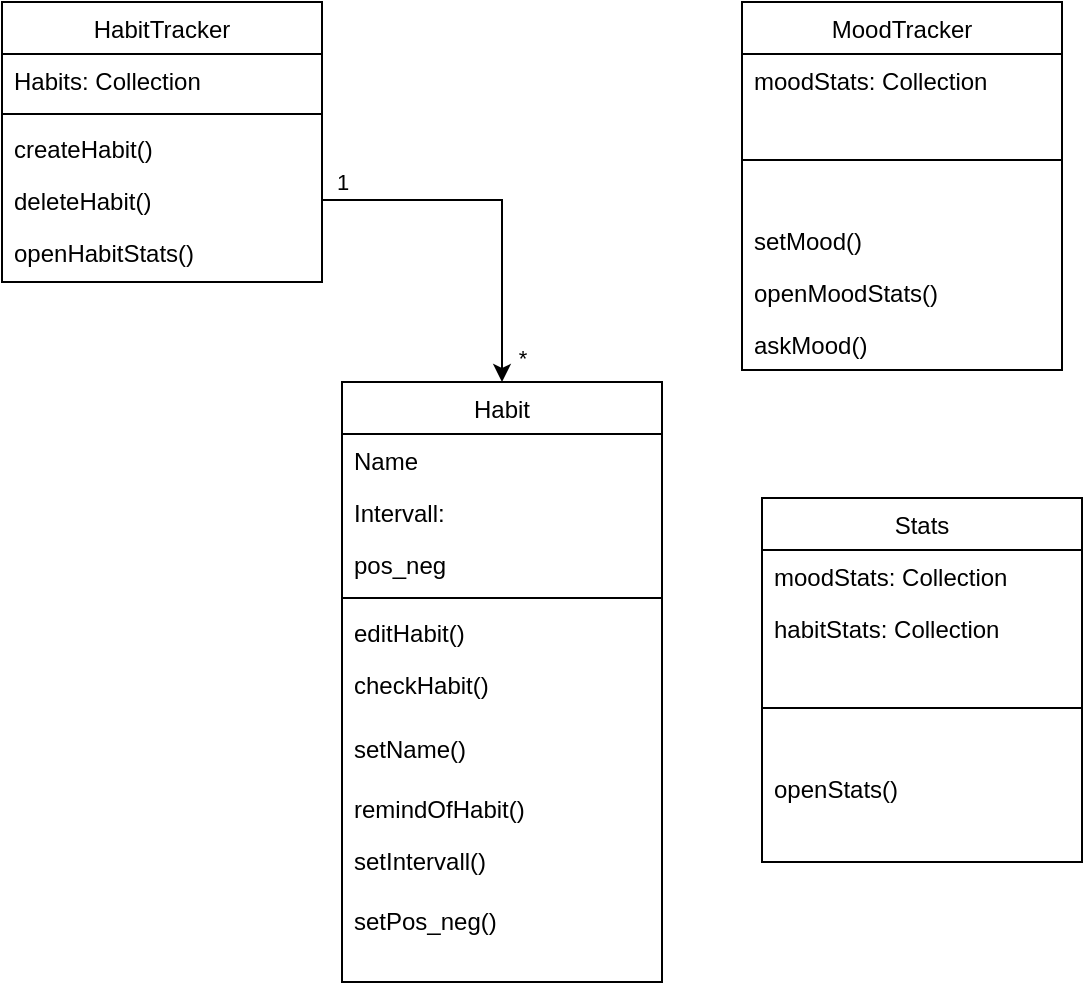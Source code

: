 <mxfile version="15.5.2" type="device"><diagram id="C5RBs43oDa-KdzZeNtuy" name="Page-1"><mxGraphModel dx="651" dy="744" grid="1" gridSize="10" guides="1" tooltips="1" connect="1" arrows="1" fold="1" page="1" pageScale="1" pageWidth="827" pageHeight="1169" math="0" shadow="0"><root><mxCell id="WIyWlLk6GJQsqaUBKTNV-0"/><mxCell id="WIyWlLk6GJQsqaUBKTNV-1" parent="WIyWlLk6GJQsqaUBKTNV-0"/><mxCell id="zkfFHV4jXpPFQw0GAbJ--0" value="Habit" style="swimlane;fontStyle=0;align=center;verticalAlign=top;childLayout=stackLayout;horizontal=1;startSize=26;horizontalStack=0;resizeParent=1;resizeLast=0;collapsible=1;marginBottom=0;rounded=0;shadow=0;strokeWidth=1;" parent="WIyWlLk6GJQsqaUBKTNV-1" vertex="1"><mxGeometry x="310" y="260" width="160" height="300" as="geometry"><mxRectangle x="230" y="140" width="160" height="26" as="alternateBounds"/></mxGeometry></mxCell><mxCell id="zkfFHV4jXpPFQw0GAbJ--1" value="Name" style="text;align=left;verticalAlign=top;spacingLeft=4;spacingRight=4;overflow=hidden;rotatable=0;points=[[0,0.5],[1,0.5]];portConstraint=eastwest;" parent="zkfFHV4jXpPFQw0GAbJ--0" vertex="1"><mxGeometry y="26" width="160" height="26" as="geometry"/></mxCell><mxCell id="zkfFHV4jXpPFQw0GAbJ--2" value="Intervall: " style="text;align=left;verticalAlign=top;spacingLeft=4;spacingRight=4;overflow=hidden;rotatable=0;points=[[0,0.5],[1,0.5]];portConstraint=eastwest;rounded=0;shadow=0;html=0;" parent="zkfFHV4jXpPFQw0GAbJ--0" vertex="1"><mxGeometry y="52" width="160" height="26" as="geometry"/></mxCell><mxCell id="zkfFHV4jXpPFQw0GAbJ--3" value="pos_neg" style="text;align=left;verticalAlign=top;spacingLeft=4;spacingRight=4;overflow=hidden;rotatable=0;points=[[0,0.5],[1,0.5]];portConstraint=eastwest;rounded=0;shadow=0;html=0;" parent="zkfFHV4jXpPFQw0GAbJ--0" vertex="1"><mxGeometry y="78" width="160" height="26" as="geometry"/></mxCell><mxCell id="zkfFHV4jXpPFQw0GAbJ--4" value="" style="line;html=1;strokeWidth=1;align=left;verticalAlign=middle;spacingTop=-1;spacingLeft=3;spacingRight=3;rotatable=0;labelPosition=right;points=[];portConstraint=eastwest;" parent="zkfFHV4jXpPFQw0GAbJ--0" vertex="1"><mxGeometry y="104" width="160" height="8" as="geometry"/></mxCell><mxCell id="zkfFHV4jXpPFQw0GAbJ--5" value="editHabit()" style="text;align=left;verticalAlign=top;spacingLeft=4;spacingRight=4;overflow=hidden;rotatable=0;points=[[0,0.5],[1,0.5]];portConstraint=eastwest;" parent="zkfFHV4jXpPFQw0GAbJ--0" vertex="1"><mxGeometry y="112" width="160" height="26" as="geometry"/></mxCell><mxCell id="lSLAHA1t7lKVyarh-dw1-29" value="checkHabit()" style="text;align=left;verticalAlign=top;spacingLeft=4;spacingRight=4;overflow=hidden;rotatable=0;points=[[0,0.5],[1,0.5]];portConstraint=eastwest;" vertex="1" parent="zkfFHV4jXpPFQw0GAbJ--0"><mxGeometry y="138" width="160" height="32" as="geometry"/></mxCell><mxCell id="lSLAHA1t7lKVyarh-dw1-10" value="setName()" style="text;align=left;verticalAlign=top;spacingLeft=4;spacingRight=4;overflow=hidden;rotatable=0;points=[[0,0.5],[1,0.5]];portConstraint=eastwest;" vertex="1" parent="zkfFHV4jXpPFQw0GAbJ--0"><mxGeometry y="170" width="160" height="30" as="geometry"/></mxCell><mxCell id="lSLAHA1t7lKVyarh-dw1-28" value="remindOfHabit()" style="text;align=left;verticalAlign=top;spacingLeft=4;spacingRight=4;overflow=hidden;rotatable=0;points=[[0,0.5],[1,0.5]];portConstraint=eastwest;" vertex="1" parent="zkfFHV4jXpPFQw0GAbJ--0"><mxGeometry y="200" width="160" height="26" as="geometry"/></mxCell><mxCell id="lSLAHA1t7lKVyarh-dw1-32" value="setIntervall()" style="text;align=left;verticalAlign=top;spacingLeft=4;spacingRight=4;overflow=hidden;rotatable=0;points=[[0,0.5],[1,0.5]];portConstraint=eastwest;" vertex="1" parent="zkfFHV4jXpPFQw0GAbJ--0"><mxGeometry y="226" width="160" height="30" as="geometry"/></mxCell><mxCell id="lSLAHA1t7lKVyarh-dw1-33" value="setPos_neg()" style="text;align=left;verticalAlign=top;spacingLeft=4;spacingRight=4;overflow=hidden;rotatable=0;points=[[0,0.5],[1,0.5]];portConstraint=eastwest;" vertex="1" parent="zkfFHV4jXpPFQw0GAbJ--0"><mxGeometry y="256" width="160" height="30" as="geometry"/></mxCell><mxCell id="lSLAHA1t7lKVyarh-dw1-0" value="HabitTracker" style="swimlane;fontStyle=0;align=center;verticalAlign=top;childLayout=stackLayout;horizontal=1;startSize=26;horizontalStack=0;resizeParent=1;resizeLast=0;collapsible=1;marginBottom=0;rounded=0;shadow=0;strokeWidth=1;" vertex="1" parent="WIyWlLk6GJQsqaUBKTNV-1"><mxGeometry x="140" y="70" width="160" height="140" as="geometry"><mxRectangle x="230" y="140" width="160" height="26" as="alternateBounds"/></mxGeometry></mxCell><mxCell id="lSLAHA1t7lKVyarh-dw1-1" value="Habits: Collection" style="text;align=left;verticalAlign=top;spacingLeft=4;spacingRight=4;overflow=hidden;rotatable=0;points=[[0,0.5],[1,0.5]];portConstraint=eastwest;" vertex="1" parent="lSLAHA1t7lKVyarh-dw1-0"><mxGeometry y="26" width="160" height="26" as="geometry"/></mxCell><mxCell id="lSLAHA1t7lKVyarh-dw1-4" value="" style="line;html=1;strokeWidth=1;align=left;verticalAlign=middle;spacingTop=-1;spacingLeft=3;spacingRight=3;rotatable=0;labelPosition=right;points=[];portConstraint=eastwest;" vertex="1" parent="lSLAHA1t7lKVyarh-dw1-0"><mxGeometry y="52" width="160" height="8" as="geometry"/></mxCell><mxCell id="lSLAHA1t7lKVyarh-dw1-3" value="createHabit()" style="text;align=left;verticalAlign=top;spacingLeft=4;spacingRight=4;overflow=hidden;rotatable=0;points=[[0,0.5],[1,0.5]];portConstraint=eastwest;rounded=0;shadow=0;html=0;" vertex="1" parent="lSLAHA1t7lKVyarh-dw1-0"><mxGeometry y="60" width="160" height="26" as="geometry"/></mxCell><mxCell id="lSLAHA1t7lKVyarh-dw1-6" value="deleteHabit()" style="text;align=left;verticalAlign=top;spacingLeft=4;spacingRight=4;overflow=hidden;rotatable=0;points=[[0,0.5],[1,0.5]];portConstraint=eastwest;rounded=0;shadow=0;html=0;" vertex="1" parent="lSLAHA1t7lKVyarh-dw1-0"><mxGeometry y="86" width="160" height="26" as="geometry"/></mxCell><mxCell id="lSLAHA1t7lKVyarh-dw1-8" value="openHabitStats()" style="text;align=left;verticalAlign=top;spacingLeft=4;spacingRight=4;overflow=hidden;rotatable=0;points=[[0,0.5],[1,0.5]];portConstraint=eastwest;rounded=0;shadow=0;html=0;" vertex="1" parent="lSLAHA1t7lKVyarh-dw1-0"><mxGeometry y="112" width="160" height="26" as="geometry"/></mxCell><mxCell id="lSLAHA1t7lKVyarh-dw1-12" value="" style="endArrow=classic;html=1;rounded=0;entryX=0.5;entryY=0;entryDx=0;entryDy=0;exitX=1;exitY=0.5;exitDx=0;exitDy=0;" edge="1" parent="WIyWlLk6GJQsqaUBKTNV-1" source="lSLAHA1t7lKVyarh-dw1-6" target="zkfFHV4jXpPFQw0GAbJ--0"><mxGeometry width="50" height="50" relative="1" as="geometry"><mxPoint x="420" y="440" as="sourcePoint"/><mxPoint x="470" y="390" as="targetPoint"/><Array as="points"><mxPoint x="390" y="169"/></Array></mxGeometry></mxCell><mxCell id="lSLAHA1t7lKVyarh-dw1-26" value="*" style="edgeLabel;html=1;align=center;verticalAlign=middle;resizable=0;points=[];" vertex="1" connectable="0" parent="lSLAHA1t7lKVyarh-dw1-12"><mxGeometry x="0.867" relative="1" as="geometry"><mxPoint x="10" as="offset"/></mxGeometry></mxCell><mxCell id="lSLAHA1t7lKVyarh-dw1-27" value="1" style="edgeLabel;html=1;align=center;verticalAlign=middle;resizable=0;points=[];" vertex="1" connectable="0" parent="lSLAHA1t7lKVyarh-dw1-12"><mxGeometry x="-0.845" y="1" relative="1" as="geometry"><mxPoint x="-4" y="-8" as="offset"/></mxGeometry></mxCell><mxCell id="lSLAHA1t7lKVyarh-dw1-21" value="MoodTracker" style="swimlane;fontStyle=0;align=center;verticalAlign=top;childLayout=stackLayout;horizontal=1;startSize=26;horizontalStack=0;resizeParent=1;resizeLast=0;collapsible=1;marginBottom=0;rounded=0;shadow=0;strokeWidth=1;" vertex="1" parent="WIyWlLk6GJQsqaUBKTNV-1"><mxGeometry x="510" y="70" width="160" height="184" as="geometry"><mxRectangle x="230" y="140" width="160" height="26" as="alternateBounds"/></mxGeometry></mxCell><mxCell id="lSLAHA1t7lKVyarh-dw1-25" value="moodStats: Collection" style="text;align=left;verticalAlign=top;spacingLeft=4;spacingRight=4;overflow=hidden;rotatable=0;points=[[0,0.5],[1,0.5]];portConstraint=eastwest;rounded=0;shadow=0;html=0;" vertex="1" parent="lSLAHA1t7lKVyarh-dw1-21"><mxGeometry y="26" width="160" height="26" as="geometry"/></mxCell><mxCell id="lSLAHA1t7lKVyarh-dw1-22" value="" style="line;html=1;strokeWidth=1;align=left;verticalAlign=middle;spacingTop=-1;spacingLeft=3;spacingRight=3;rotatable=0;labelPosition=right;points=[];portConstraint=eastwest;" vertex="1" parent="lSLAHA1t7lKVyarh-dw1-21"><mxGeometry y="52" width="160" height="54" as="geometry"/></mxCell><mxCell id="lSLAHA1t7lKVyarh-dw1-16" value="setMood()" style="text;align=left;verticalAlign=top;spacingLeft=4;spacingRight=4;overflow=hidden;rotatable=0;points=[[0,0.5],[1,0.5]];portConstraint=eastwest;rounded=0;shadow=0;html=0;" vertex="1" parent="lSLAHA1t7lKVyarh-dw1-21"><mxGeometry y="106" width="160" height="26" as="geometry"/></mxCell><mxCell id="lSLAHA1t7lKVyarh-dw1-24" value="openMoodStats()" style="text;align=left;verticalAlign=top;spacingLeft=4;spacingRight=4;overflow=hidden;rotatable=0;points=[[0,0.5],[1,0.5]];portConstraint=eastwest;rounded=0;shadow=0;html=0;" vertex="1" parent="lSLAHA1t7lKVyarh-dw1-21"><mxGeometry y="132" width="160" height="26" as="geometry"/></mxCell><mxCell id="lSLAHA1t7lKVyarh-dw1-23" value="askMood()" style="text;align=left;verticalAlign=top;spacingLeft=4;spacingRight=4;overflow=hidden;rotatable=0;points=[[0,0.5],[1,0.5]];portConstraint=eastwest;rounded=0;shadow=0;html=0;" vertex="1" parent="lSLAHA1t7lKVyarh-dw1-21"><mxGeometry y="158" width="160" height="26" as="geometry"/></mxCell><mxCell id="lSLAHA1t7lKVyarh-dw1-34" value="Stats" style="swimlane;fontStyle=0;align=center;verticalAlign=top;childLayout=stackLayout;horizontal=1;startSize=26;horizontalStack=0;resizeParent=1;resizeLast=0;collapsible=1;marginBottom=0;rounded=0;shadow=0;strokeWidth=1;" vertex="1" parent="WIyWlLk6GJQsqaUBKTNV-1"><mxGeometry x="520" y="318" width="160" height="182" as="geometry"><mxRectangle x="230" y="140" width="160" height="26" as="alternateBounds"/></mxGeometry></mxCell><mxCell id="lSLAHA1t7lKVyarh-dw1-35" value="moodStats: Collection" style="text;align=left;verticalAlign=top;spacingLeft=4;spacingRight=4;overflow=hidden;rotatable=0;points=[[0,0.5],[1,0.5]];portConstraint=eastwest;rounded=0;shadow=0;html=0;" vertex="1" parent="lSLAHA1t7lKVyarh-dw1-34"><mxGeometry y="26" width="160" height="26" as="geometry"/></mxCell><mxCell id="lSLAHA1t7lKVyarh-dw1-40" value="habitStats: Collection" style="text;align=left;verticalAlign=top;spacingLeft=4;spacingRight=4;overflow=hidden;rotatable=0;points=[[0,0.5],[1,0.5]];portConstraint=eastwest;rounded=0;shadow=0;html=0;" vertex="1" parent="lSLAHA1t7lKVyarh-dw1-34"><mxGeometry y="52" width="160" height="26" as="geometry"/></mxCell><mxCell id="lSLAHA1t7lKVyarh-dw1-36" value="" style="line;html=1;strokeWidth=1;align=left;verticalAlign=middle;spacingTop=-1;spacingLeft=3;spacingRight=3;rotatable=0;labelPosition=right;points=[];portConstraint=eastwest;" vertex="1" parent="lSLAHA1t7lKVyarh-dw1-34"><mxGeometry y="78" width="160" height="54" as="geometry"/></mxCell><mxCell id="lSLAHA1t7lKVyarh-dw1-41" value="openStats()" style="text;align=left;verticalAlign=top;spacingLeft=4;spacingRight=4;overflow=hidden;rotatable=0;points=[[0,0.5],[1,0.5]];portConstraint=eastwest;rounded=0;shadow=0;html=0;" vertex="1" parent="lSLAHA1t7lKVyarh-dw1-34"><mxGeometry y="132" width="160" height="26" as="geometry"/></mxCell></root></mxGraphModel></diagram></mxfile>